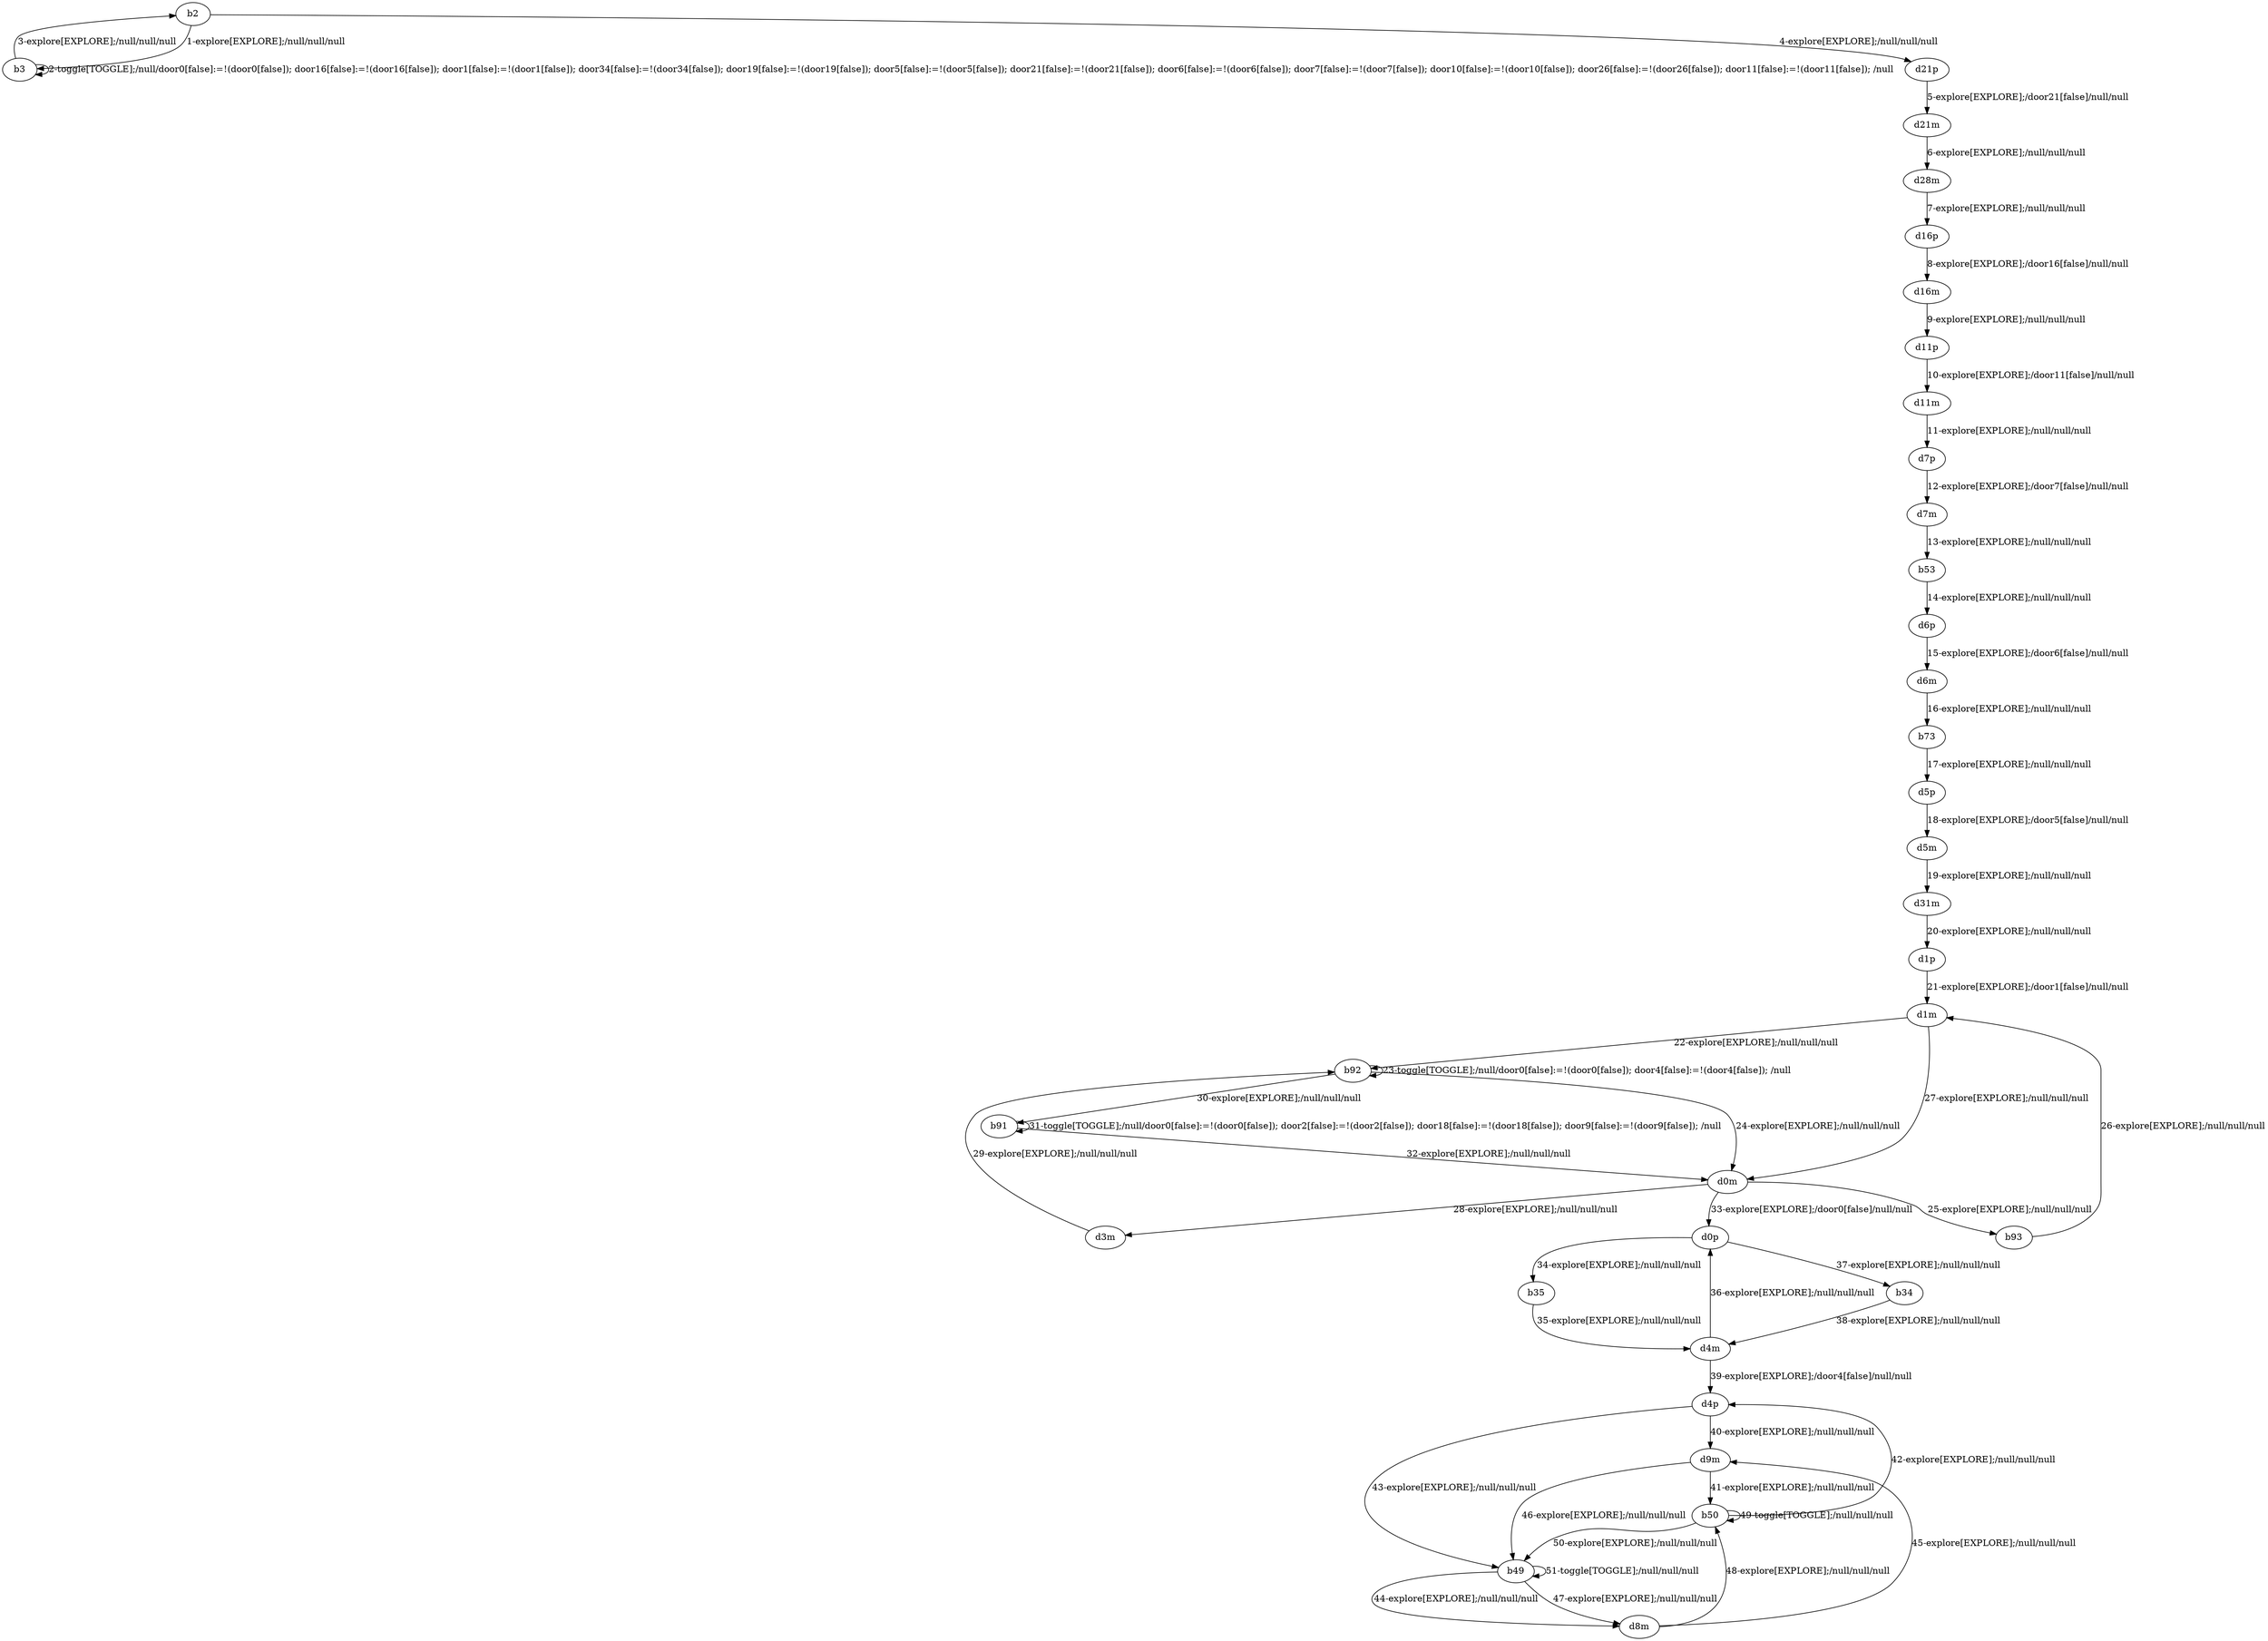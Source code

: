 # Total number of goals covered by this test: 10
# d8m --> d9m
# b49 --> d8m
# d4p --> d9m
# b50 --> b49
# d9m --> b50
# b50 --> b50
# b49 --> b49
# d9m --> b49
# b50 --> d4p
# d8m --> b50

digraph g {
"b2" -> "b3" [label = "1-explore[EXPLORE];/null/null/null"];
"b3" -> "b3" [label = "2-toggle[TOGGLE];/null/door0[false]:=!(door0[false]); door16[false]:=!(door16[false]); door1[false]:=!(door1[false]); door34[false]:=!(door34[false]); door19[false]:=!(door19[false]); door5[false]:=!(door5[false]); door21[false]:=!(door21[false]); door6[false]:=!(door6[false]); door7[false]:=!(door7[false]); door10[false]:=!(door10[false]); door26[false]:=!(door26[false]); door11[false]:=!(door11[false]); /null"];
"b3" -> "b2" [label = "3-explore[EXPLORE];/null/null/null"];
"b2" -> "d21p" [label = "4-explore[EXPLORE];/null/null/null"];
"d21p" -> "d21m" [label = "5-explore[EXPLORE];/door21[false]/null/null"];
"d21m" -> "d28m" [label = "6-explore[EXPLORE];/null/null/null"];
"d28m" -> "d16p" [label = "7-explore[EXPLORE];/null/null/null"];
"d16p" -> "d16m" [label = "8-explore[EXPLORE];/door16[false]/null/null"];
"d16m" -> "d11p" [label = "9-explore[EXPLORE];/null/null/null"];
"d11p" -> "d11m" [label = "10-explore[EXPLORE];/door11[false]/null/null"];
"d11m" -> "d7p" [label = "11-explore[EXPLORE];/null/null/null"];
"d7p" -> "d7m" [label = "12-explore[EXPLORE];/door7[false]/null/null"];
"d7m" -> "b53" [label = "13-explore[EXPLORE];/null/null/null"];
"b53" -> "d6p" [label = "14-explore[EXPLORE];/null/null/null"];
"d6p" -> "d6m" [label = "15-explore[EXPLORE];/door6[false]/null/null"];
"d6m" -> "b73" [label = "16-explore[EXPLORE];/null/null/null"];
"b73" -> "d5p" [label = "17-explore[EXPLORE];/null/null/null"];
"d5p" -> "d5m" [label = "18-explore[EXPLORE];/door5[false]/null/null"];
"d5m" -> "d31m" [label = "19-explore[EXPLORE];/null/null/null"];
"d31m" -> "d1p" [label = "20-explore[EXPLORE];/null/null/null"];
"d1p" -> "d1m" [label = "21-explore[EXPLORE];/door1[false]/null/null"];
"d1m" -> "b92" [label = "22-explore[EXPLORE];/null/null/null"];
"b92" -> "b92" [label = "23-toggle[TOGGLE];/null/door0[false]:=!(door0[false]); door4[false]:=!(door4[false]); /null"];
"b92" -> "d0m" [label = "24-explore[EXPLORE];/null/null/null"];
"d0m" -> "b93" [label = "25-explore[EXPLORE];/null/null/null"];
"b93" -> "d1m" [label = "26-explore[EXPLORE];/null/null/null"];
"d1m" -> "d0m" [label = "27-explore[EXPLORE];/null/null/null"];
"d0m" -> "d3m" [label = "28-explore[EXPLORE];/null/null/null"];
"d3m" -> "b92" [label = "29-explore[EXPLORE];/null/null/null"];
"b92" -> "b91" [label = "30-explore[EXPLORE];/null/null/null"];
"b91" -> "b91" [label = "31-toggle[TOGGLE];/null/door0[false]:=!(door0[false]); door2[false]:=!(door2[false]); door18[false]:=!(door18[false]); door9[false]:=!(door9[false]); /null"];
"b91" -> "d0m" [label = "32-explore[EXPLORE];/null/null/null"];
"d0m" -> "d0p" [label = "33-explore[EXPLORE];/door0[false]/null/null"];
"d0p" -> "b35" [label = "34-explore[EXPLORE];/null/null/null"];
"b35" -> "d4m" [label = "35-explore[EXPLORE];/null/null/null"];
"d4m" -> "d0p" [label = "36-explore[EXPLORE];/null/null/null"];
"d0p" -> "b34" [label = "37-explore[EXPLORE];/null/null/null"];
"b34" -> "d4m" [label = "38-explore[EXPLORE];/null/null/null"];
"d4m" -> "d4p" [label = "39-explore[EXPLORE];/door4[false]/null/null"];
"d4p" -> "d9m" [label = "40-explore[EXPLORE];/null/null/null"];
"d9m" -> "b50" [label = "41-explore[EXPLORE];/null/null/null"];
"b50" -> "d4p" [label = "42-explore[EXPLORE];/null/null/null"];
"d4p" -> "b49" [label = "43-explore[EXPLORE];/null/null/null"];
"b49" -> "d8m" [label = "44-explore[EXPLORE];/null/null/null"];
"d8m" -> "d9m" [label = "45-explore[EXPLORE];/null/null/null"];
"d9m" -> "b49" [label = "46-explore[EXPLORE];/null/null/null"];
"b49" -> "d8m" [label = "47-explore[EXPLORE];/null/null/null"];
"d8m" -> "b50" [label = "48-explore[EXPLORE];/null/null/null"];
"b50" -> "b50" [label = "49-toggle[TOGGLE];/null/null/null"];
"b50" -> "b49" [label = "50-explore[EXPLORE];/null/null/null"];
"b49" -> "b49" [label = "51-toggle[TOGGLE];/null/null/null"];
}
